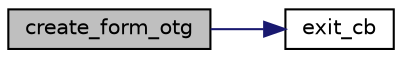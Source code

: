 digraph "create_form_otg"
{
 // LATEX_PDF_SIZE
  edge [fontname="Helvetica",fontsize="10",labelfontname="Helvetica",labelfontsize="10"];
  node [fontname="Helvetica",fontsize="10",shape=record];
  rankdir="LR";
  Node1 [label="create_form_otg",height=0.2,width=0.4,color="black", fillcolor="grey75", style="filled", fontcolor="black",tooltip=" "];
  Node1 -> Node2 [color="midnightblue",fontsize="10",style="solid",fontname="Helvetica"];
  Node2 [label="exit_cb",height=0.2,width=0.4,color="black", fillcolor="white", style="filled",URL="$otg__form_8c.html#a5f00478bc19c05469729a331fe6618b2",tooltip=" "];
}
